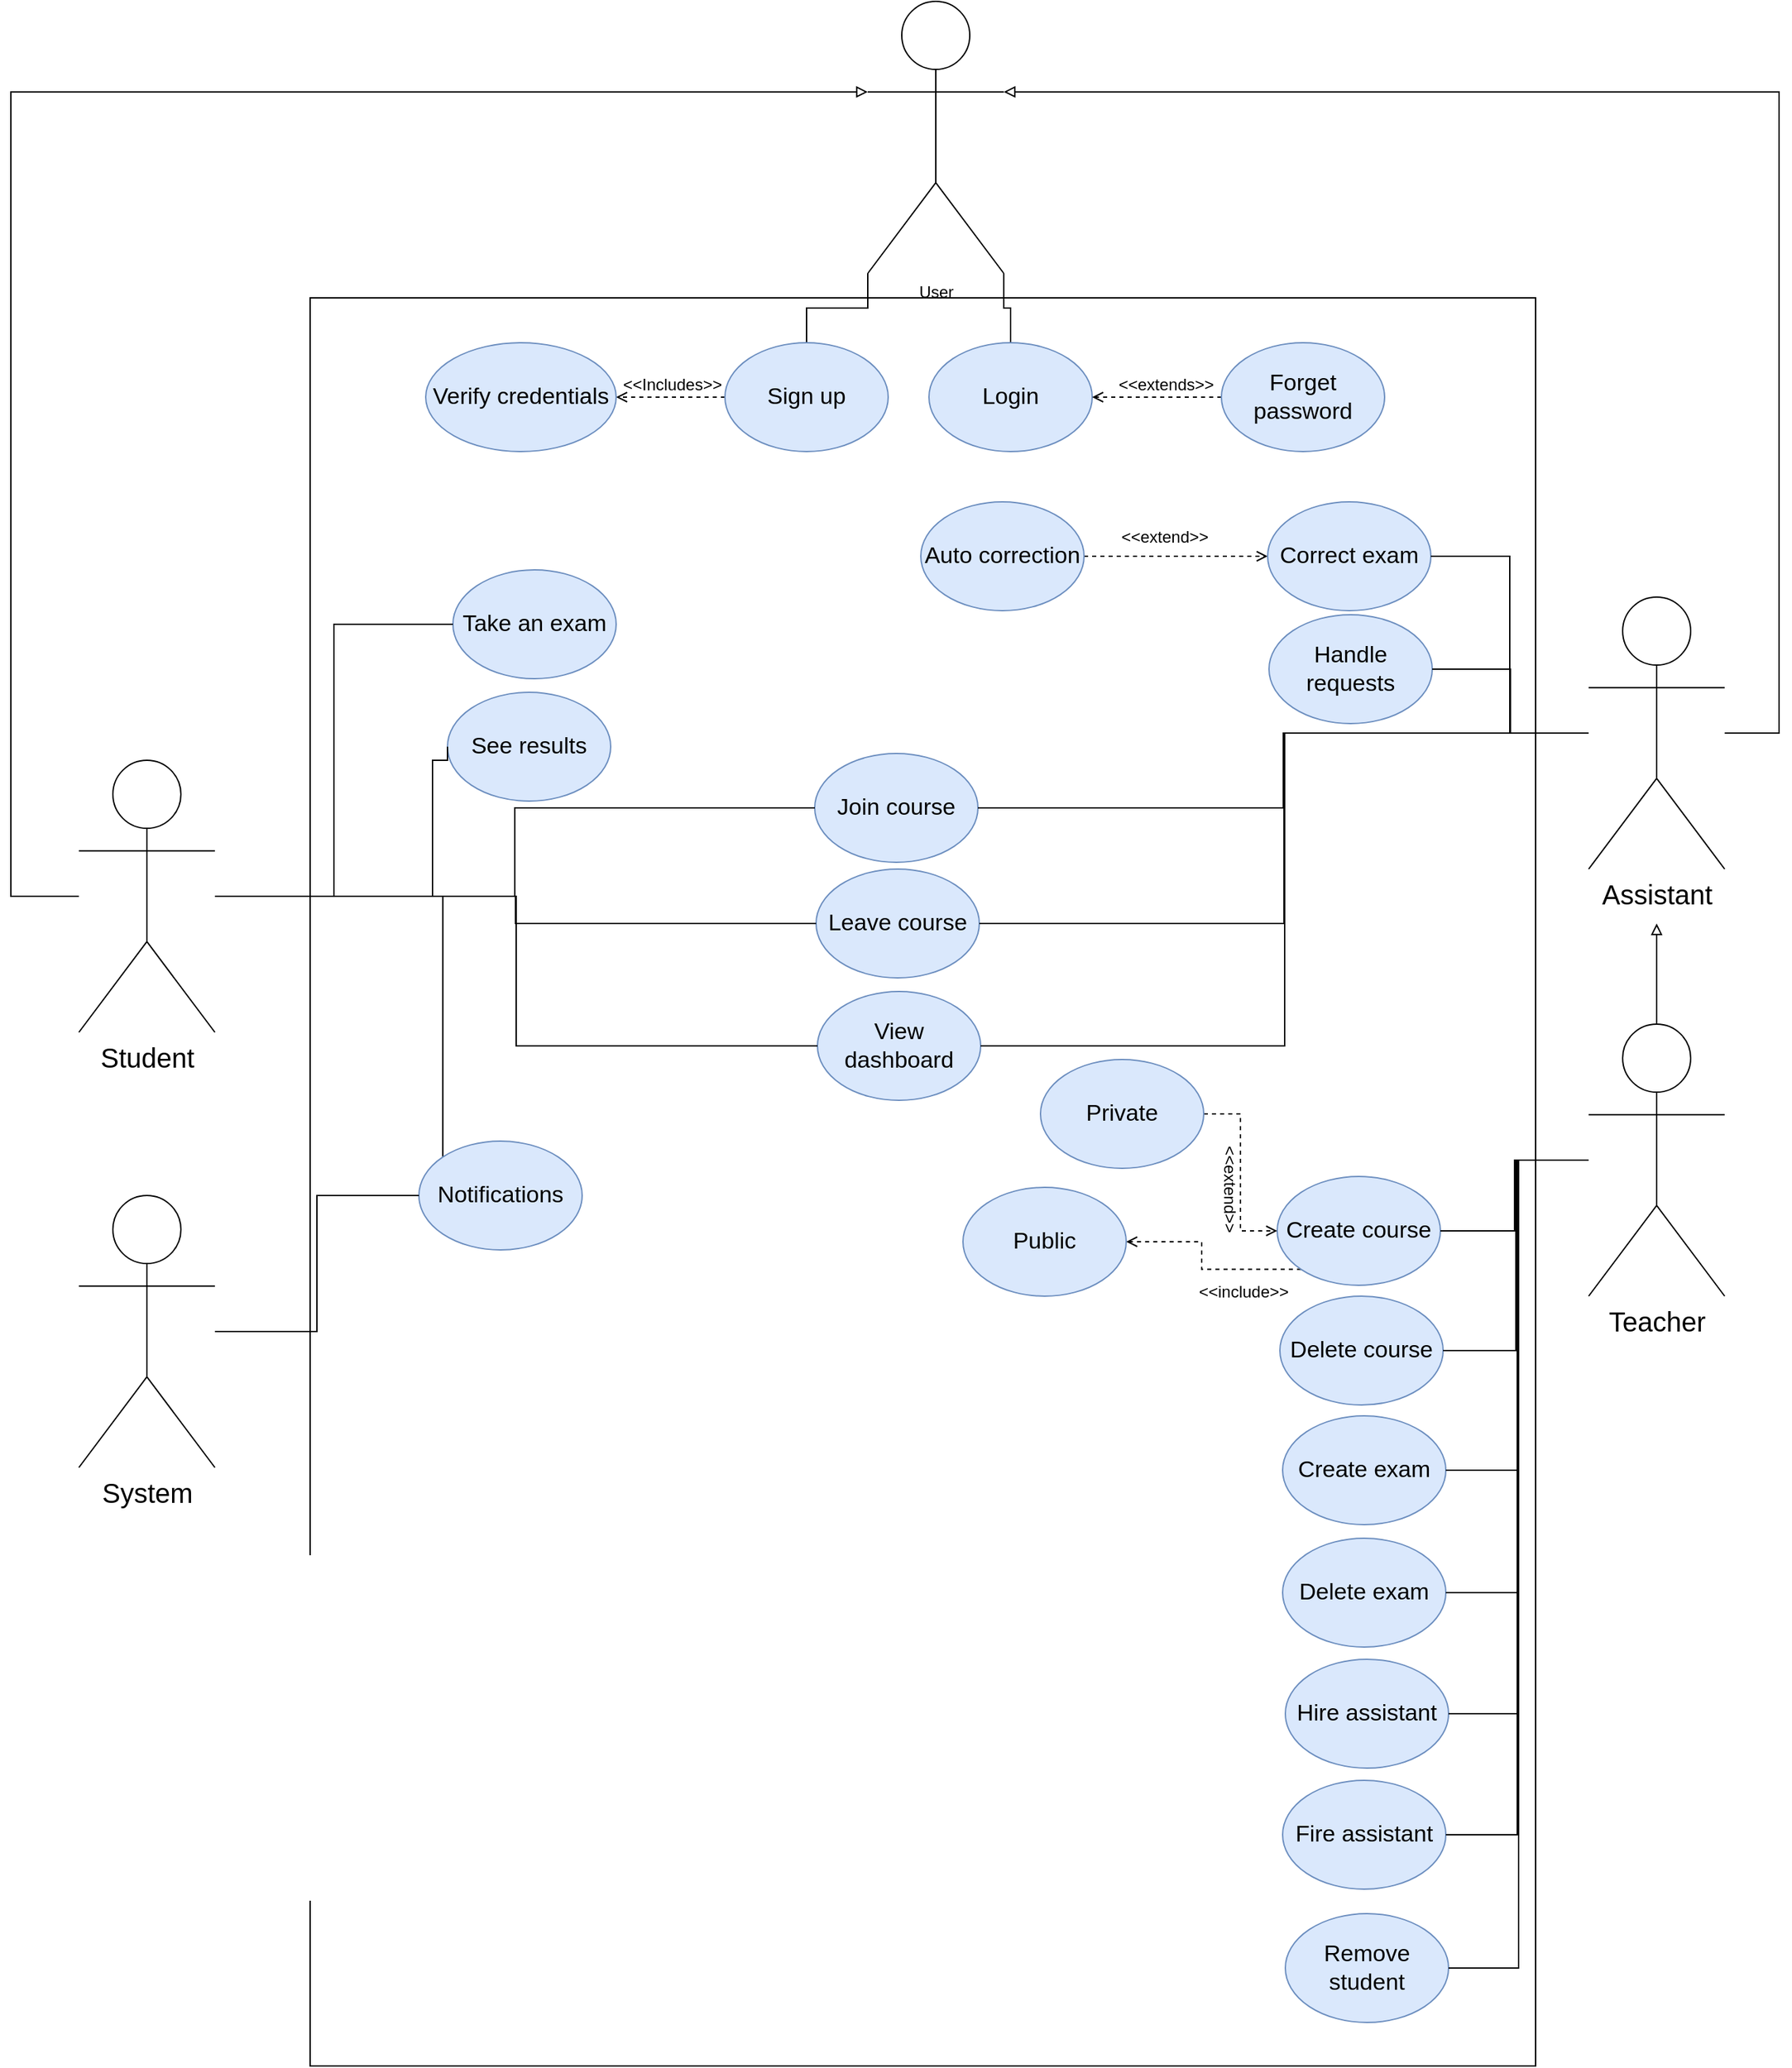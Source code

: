 <mxfile version="15.8.7" type="device"><diagram id="ee5e20sq1DrPLYwPdqHG" name="Page-1"><mxGraphModel dx="1718" dy="1653" grid="1" gridSize="10" guides="1" tooltips="1" connect="1" arrows="1" fold="1" page="1" pageScale="1" pageWidth="850" pageHeight="1100" math="0" shadow="0"><root><mxCell id="0"/><mxCell id="1" parent="0"/><mxCell id="jBrUZBKzbNwJ7REFAmKm-282" value="" style="whiteSpace=wrap;html=1;fontSize=20;" vertex="1" parent="1"><mxGeometry x="-470" y="80" width="901" height="1300" as="geometry"/></mxCell><mxCell id="jBrUZBKzbNwJ7REFAmKm-221" style="edgeStyle=orthogonalEdgeStyle;rounded=0;orthogonalLoop=1;jettySize=auto;html=1;entryX=0.5;entryY=0;entryDx=0;entryDy=0;fontSize=20;endArrow=none;endFill=0;strokeWidth=1;exitX=0;exitY=1;exitDx=0;exitDy=0;exitPerimeter=0;" edge="1" parent="1" source="jBrUZBKzbNwJ7REFAmKm-224" target="jBrUZBKzbNwJ7REFAmKm-226"><mxGeometry relative="1" as="geometry"/></mxCell><mxCell id="jBrUZBKzbNwJ7REFAmKm-222" style="edgeStyle=orthogonalEdgeStyle;rounded=0;orthogonalLoop=1;jettySize=auto;html=1;entryX=0.5;entryY=0;entryDx=0;entryDy=0;fontSize=20;endArrow=none;endFill=0;strokeWidth=1;exitX=1;exitY=1;exitDx=0;exitDy=0;exitPerimeter=0;" edge="1" parent="1" source="jBrUZBKzbNwJ7REFAmKm-224" target="jBrUZBKzbNwJ7REFAmKm-227"><mxGeometry relative="1" as="geometry"/></mxCell><mxCell id="jBrUZBKzbNwJ7REFAmKm-224" value="User" style="shape=umlActor;verticalLabelPosition=bottom;verticalAlign=top;html=1;" vertex="1" parent="1"><mxGeometry x="-60" y="-138" width="100" height="200" as="geometry"/></mxCell><mxCell id="jBrUZBKzbNwJ7REFAmKm-225" style="edgeStyle=orthogonalEdgeStyle;rounded=0;orthogonalLoop=1;jettySize=auto;html=1;entryX=1;entryY=0.5;entryDx=0;entryDy=0;dashed=1;fontSize=12;endArrow=open;endFill=0;" edge="1" parent="1" source="jBrUZBKzbNwJ7REFAmKm-226" target="jBrUZBKzbNwJ7REFAmKm-229"><mxGeometry relative="1" as="geometry"/></mxCell><mxCell id="jBrUZBKzbNwJ7REFAmKm-226" value="&lt;font style=&quot;font-size: 17px&quot;&gt;Sign up&lt;/font&gt;" style="ellipse;whiteSpace=wrap;html=1;fillColor=#dae8fc;strokeColor=#6c8ebf;" vertex="1" parent="1"><mxGeometry x="-165" y="113" width="120" height="80" as="geometry"/></mxCell><mxCell id="jBrUZBKzbNwJ7REFAmKm-227" value="&lt;font style=&quot;font-size: 17px&quot;&gt;Login&lt;/font&gt;" style="ellipse;whiteSpace=wrap;html=1;fillColor=#dae8fc;strokeColor=#6c8ebf;" vertex="1" parent="1"><mxGeometry x="-15" y="113" width="120" height="80" as="geometry"/></mxCell><mxCell id="jBrUZBKzbNwJ7REFAmKm-228" value="&lt;font style=&quot;font-size: 17px&quot;&gt;Take an exam&lt;/font&gt;" style="ellipse;whiteSpace=wrap;html=1;fillColor=#dae8fc;strokeColor=#6c8ebf;" vertex="1" parent="1"><mxGeometry x="-365" y="280" width="120" height="80" as="geometry"/></mxCell><mxCell id="jBrUZBKzbNwJ7REFAmKm-229" value="&lt;font style=&quot;font-size: 17px&quot;&gt;Verify&amp;nbsp;credentials&lt;/font&gt;" style="ellipse;whiteSpace=wrap;html=1;fillColor=#dae8fc;strokeColor=#6c8ebf;" vertex="1" parent="1"><mxGeometry x="-385" y="113" width="140" height="80" as="geometry"/></mxCell><mxCell id="jBrUZBKzbNwJ7REFAmKm-230" style="edgeStyle=orthogonalEdgeStyle;rounded=0;orthogonalLoop=1;jettySize=auto;html=1;dashed=1;fontSize=17;endArrow=open;endFill=0;entryX=1;entryY=0.5;entryDx=0;entryDy=0;" edge="1" parent="1" source="jBrUZBKzbNwJ7REFAmKm-231" target="jBrUZBKzbNwJ7REFAmKm-227"><mxGeometry relative="1" as="geometry"><mxPoint x="110" y="181" as="targetPoint"/></mxGeometry></mxCell><mxCell id="jBrUZBKzbNwJ7REFAmKm-231" value="&lt;font style=&quot;font-size: 17px&quot;&gt;Forget password&lt;/font&gt;" style="ellipse;whiteSpace=wrap;html=1;fillColor=#dae8fc;strokeColor=#6c8ebf;" vertex="1" parent="1"><mxGeometry x="200" y="113" width="120" height="80" as="geometry"/></mxCell><mxCell id="jBrUZBKzbNwJ7REFAmKm-232" value="&lt;font style=&quot;font-size: 12px&quot;&gt;&amp;lt;&amp;lt;Includes&amp;gt;&amp;gt;&lt;/font&gt;" style="text;html=1;align=center;verticalAlign=middle;resizable=0;points=[];autosize=1;strokeColor=none;fillColor=none;fontSize=17;" vertex="1" parent="1"><mxGeometry x="-249" y="128" width="90" height="30" as="geometry"/></mxCell><mxCell id="jBrUZBKzbNwJ7REFAmKm-233" value="&lt;font style=&quot;font-size: 12px&quot;&gt;&amp;lt;&amp;lt;extends&amp;gt;&amp;gt;&lt;/font&gt;" style="text;html=1;align=center;verticalAlign=middle;resizable=0;points=[];autosize=1;strokeColor=none;fillColor=none;fontSize=17;" vertex="1" parent="1"><mxGeometry x="114" y="128" width="90" height="30" as="geometry"/></mxCell><mxCell id="jBrUZBKzbNwJ7REFAmKm-234" value="&lt;font style=&quot;font-size: 17px&quot;&gt;Join course&lt;/font&gt;" style="ellipse;whiteSpace=wrap;html=1;fillColor=#dae8fc;strokeColor=#6c8ebf;" vertex="1" parent="1"><mxGeometry x="-99" y="415" width="120" height="80" as="geometry"/></mxCell><mxCell id="jBrUZBKzbNwJ7REFAmKm-235" value="&lt;font style=&quot;font-size: 17px&quot;&gt;Leave course&lt;/font&gt;" style="ellipse;whiteSpace=wrap;html=1;fillColor=#dae8fc;strokeColor=#6c8ebf;" vertex="1" parent="1"><mxGeometry x="-98" y="500" width="120" height="80" as="geometry"/></mxCell><mxCell id="jBrUZBKzbNwJ7REFAmKm-236" value="&lt;font style=&quot;font-size: 17px&quot;&gt;View dashboard&lt;/font&gt;" style="ellipse;whiteSpace=wrap;html=1;fillColor=#dae8fc;strokeColor=#6c8ebf;" vertex="1" parent="1"><mxGeometry x="-97" y="590" width="120" height="80" as="geometry"/></mxCell><mxCell id="jBrUZBKzbNwJ7REFAmKm-237" value="&lt;font style=&quot;font-size: 17px&quot;&gt;See results&lt;/font&gt;" style="ellipse;whiteSpace=wrap;html=1;fillColor=#dae8fc;strokeColor=#6c8ebf;" vertex="1" parent="1"><mxGeometry x="-369" y="370" width="120" height="80" as="geometry"/></mxCell><mxCell id="jBrUZBKzbNwJ7REFAmKm-238" style="edgeStyle=orthogonalEdgeStyle;rounded=0;orthogonalLoop=1;jettySize=auto;html=1;dashed=1;fontSize=12;endArrow=open;endFill=0;exitX=1;exitY=0.5;exitDx=0;exitDy=0;" edge="1" parent="1" source="jBrUZBKzbNwJ7REFAmKm-249" target="jBrUZBKzbNwJ7REFAmKm-239"><mxGeometry relative="1" as="geometry"/></mxCell><mxCell id="jBrUZBKzbNwJ7REFAmKm-239" value="&lt;span style=&quot;font-size: 17px&quot;&gt;Correct exam&lt;/span&gt;" style="ellipse;whiteSpace=wrap;html=1;fillColor=#dae8fc;strokeColor=#6c8ebf;" vertex="1" parent="1"><mxGeometry x="234" y="230" width="120" height="80" as="geometry"/></mxCell><mxCell id="jBrUZBKzbNwJ7REFAmKm-240" value="&lt;font style=&quot;font-size: 17px&quot;&gt;Handle requests&lt;/font&gt;" style="ellipse;whiteSpace=wrap;html=1;fillColor=#dae8fc;strokeColor=#6c8ebf;" vertex="1" parent="1"><mxGeometry x="235" y="313" width="120" height="80" as="geometry"/></mxCell><mxCell id="jBrUZBKzbNwJ7REFAmKm-241" style="edgeStyle=orthogonalEdgeStyle;rounded=0;orthogonalLoop=1;jettySize=auto;html=1;entryX=1;entryY=0.5;entryDx=0;entryDy=0;dashed=1;fontSize=12;endArrow=open;endFill=0;exitX=0;exitY=1;exitDx=0;exitDy=0;" edge="1" parent="1" source="jBrUZBKzbNwJ7REFAmKm-242" target="jBrUZBKzbNwJ7REFAmKm-254"><mxGeometry relative="1" as="geometry"><mxPoint x="111" y="774" as="targetPoint"/></mxGeometry></mxCell><mxCell id="jBrUZBKzbNwJ7REFAmKm-242" value="&lt;font style=&quot;font-size: 17px&quot;&gt;Create course&lt;/font&gt;" style="ellipse;whiteSpace=wrap;html=1;fillColor=#dae8fc;strokeColor=#6c8ebf;" vertex="1" parent="1"><mxGeometry x="241" y="726" width="120" height="80" as="geometry"/></mxCell><mxCell id="jBrUZBKzbNwJ7REFAmKm-243" value="&lt;font style=&quot;font-size: 17px&quot;&gt;Delete course&lt;/font&gt;" style="ellipse;whiteSpace=wrap;html=1;fillColor=#dae8fc;strokeColor=#6c8ebf;" vertex="1" parent="1"><mxGeometry x="243" y="814" width="120" height="80" as="geometry"/></mxCell><mxCell id="jBrUZBKzbNwJ7REFAmKm-244" value="&lt;font style=&quot;font-size: 17px&quot;&gt;Create exam&lt;/font&gt;" style="ellipse;whiteSpace=wrap;html=1;fillColor=#dae8fc;strokeColor=#6c8ebf;" vertex="1" parent="1"><mxGeometry x="245" y="902" width="120" height="80" as="geometry"/></mxCell><mxCell id="jBrUZBKzbNwJ7REFAmKm-245" value="&lt;span style=&quot;font-size: 17px&quot;&gt;Delete exam&lt;/span&gt;" style="ellipse;whiteSpace=wrap;html=1;fillColor=#dae8fc;strokeColor=#6c8ebf;" vertex="1" parent="1"><mxGeometry x="245" y="992" width="120" height="80" as="geometry"/></mxCell><mxCell id="jBrUZBKzbNwJ7REFAmKm-246" value="&lt;span style=&quot;font-size: 17px&quot;&gt;Hire assistant&lt;/span&gt;" style="ellipse;whiteSpace=wrap;html=1;fillColor=#dae8fc;strokeColor=#6c8ebf;" vertex="1" parent="1"><mxGeometry x="247" y="1081" width="120" height="80" as="geometry"/></mxCell><mxCell id="jBrUZBKzbNwJ7REFAmKm-247" value="&lt;span style=&quot;font-size: 17px&quot;&gt;Fire assistant&lt;/span&gt;" style="ellipse;whiteSpace=wrap;html=1;fillColor=#dae8fc;strokeColor=#6c8ebf;" vertex="1" parent="1"><mxGeometry x="245" y="1170" width="120" height="80" as="geometry"/></mxCell><mxCell id="jBrUZBKzbNwJ7REFAmKm-248" value="&lt;span style=&quot;font-size: 17px&quot;&gt;Remove student&lt;/span&gt;" style="ellipse;whiteSpace=wrap;html=1;fillColor=#dae8fc;strokeColor=#6c8ebf;" vertex="1" parent="1"><mxGeometry x="247" y="1268" width="120" height="80" as="geometry"/></mxCell><mxCell id="jBrUZBKzbNwJ7REFAmKm-249" value="&lt;span style=&quot;font-size: 17px&quot;&gt;Auto correction&lt;/span&gt;" style="ellipse;whiteSpace=wrap;html=1;fillColor=#dae8fc;strokeColor=#6c8ebf;" vertex="1" parent="1"><mxGeometry x="-21" y="230" width="120" height="80" as="geometry"/></mxCell><mxCell id="jBrUZBKzbNwJ7REFAmKm-250" value="&lt;font style=&quot;font-size: 12px&quot;&gt;&amp;lt;&amp;lt;extend&amp;gt;&amp;gt;&lt;/font&gt;" style="text;html=1;align=center;verticalAlign=middle;resizable=0;points=[];autosize=1;strokeColor=none;fillColor=none;fontSize=17;" vertex="1" parent="1"><mxGeometry x="118" y="240" width="80" height="30" as="geometry"/></mxCell><mxCell id="jBrUZBKzbNwJ7REFAmKm-251" style="edgeStyle=orthogonalEdgeStyle;rounded=0;orthogonalLoop=1;jettySize=auto;html=1;entryX=0;entryY=0.5;entryDx=0;entryDy=0;dashed=1;fontSize=12;endArrow=open;endFill=0;" edge="1" parent="1" source="jBrUZBKzbNwJ7REFAmKm-252" target="jBrUZBKzbNwJ7REFAmKm-242"><mxGeometry relative="1" as="geometry"/></mxCell><mxCell id="jBrUZBKzbNwJ7REFAmKm-252" value="&lt;span style=&quot;font-size: 17px&quot;&gt;Private&lt;/span&gt;" style="ellipse;whiteSpace=wrap;html=1;fillColor=#dae8fc;strokeColor=#6c8ebf;" vertex="1" parent="1"><mxGeometry x="67" y="640" width="120" height="80" as="geometry"/></mxCell><mxCell id="jBrUZBKzbNwJ7REFAmKm-253" value="&lt;font style=&quot;font-size: 12px&quot;&gt;&amp;lt;&amp;lt;extend&amp;gt;&amp;gt;&lt;/font&gt;" style="text;html=1;align=center;verticalAlign=middle;resizable=0;points=[];autosize=1;strokeColor=none;fillColor=none;fontSize=17;rotation=90;" vertex="1" parent="1"><mxGeometry x="167" y="720" width="80" height="30" as="geometry"/></mxCell><mxCell id="jBrUZBKzbNwJ7REFAmKm-254" value="&lt;span style=&quot;font-size: 17px&quot;&gt;Public&lt;/span&gt;" style="ellipse;whiteSpace=wrap;html=1;fillColor=#dae8fc;strokeColor=#6c8ebf;" vertex="1" parent="1"><mxGeometry x="10" y="734" width="120" height="80" as="geometry"/></mxCell><mxCell id="jBrUZBKzbNwJ7REFAmKm-255" value="&lt;font style=&quot;font-size: 12px&quot;&gt;&amp;lt;&amp;lt;include&amp;gt;&amp;gt;&lt;/font&gt;" style="text;html=1;align=center;verticalAlign=middle;resizable=0;points=[];autosize=1;strokeColor=none;fillColor=none;fontSize=17;" vertex="1" parent="1"><mxGeometry x="176" y="795" width="80" height="30" as="geometry"/></mxCell><mxCell id="jBrUZBKzbNwJ7REFAmKm-256" style="edgeStyle=orthogonalEdgeStyle;rounded=0;orthogonalLoop=1;jettySize=auto;html=1;entryX=0;entryY=0.5;entryDx=0;entryDy=0;fontSize=20;endArrow=none;endFill=0;strokeWidth=1;" edge="1" parent="1" source="jBrUZBKzbNwJ7REFAmKm-261" target="jBrUZBKzbNwJ7REFAmKm-234"><mxGeometry relative="1" as="geometry"/></mxCell><mxCell id="jBrUZBKzbNwJ7REFAmKm-257" style="edgeStyle=orthogonalEdgeStyle;rounded=0;orthogonalLoop=1;jettySize=auto;html=1;entryX=0;entryY=0.5;entryDx=0;entryDy=0;fontSize=20;endArrow=none;endFill=0;strokeWidth=1;" edge="1" parent="1" source="jBrUZBKzbNwJ7REFAmKm-261" target="jBrUZBKzbNwJ7REFAmKm-235"><mxGeometry relative="1" as="geometry"/></mxCell><mxCell id="jBrUZBKzbNwJ7REFAmKm-258" style="edgeStyle=orthogonalEdgeStyle;rounded=0;orthogonalLoop=1;jettySize=auto;html=1;entryX=0;entryY=0.5;entryDx=0;entryDy=0;fontSize=20;endArrow=none;endFill=0;strokeWidth=1;" edge="1" parent="1" source="jBrUZBKzbNwJ7REFAmKm-261" target="jBrUZBKzbNwJ7REFAmKm-228"><mxGeometry relative="1" as="geometry"/></mxCell><mxCell id="jBrUZBKzbNwJ7REFAmKm-259" style="edgeStyle=orthogonalEdgeStyle;rounded=0;orthogonalLoop=1;jettySize=auto;html=1;entryX=0;entryY=0.5;entryDx=0;entryDy=0;fontSize=20;endArrow=none;endFill=0;strokeWidth=1;" edge="1" parent="1" source="jBrUZBKzbNwJ7REFAmKm-261" target="jBrUZBKzbNwJ7REFAmKm-237"><mxGeometry relative="1" as="geometry"><Array as="points"><mxPoint x="-380" y="520"/><mxPoint x="-380" y="420"/></Array></mxGeometry></mxCell><mxCell id="jBrUZBKzbNwJ7REFAmKm-260" style="edgeStyle=orthogonalEdgeStyle;rounded=0;orthogonalLoop=1;jettySize=auto;html=1;entryX=0;entryY=0.5;entryDx=0;entryDy=0;fontSize=20;endArrow=none;endFill=0;strokeWidth=1;" edge="1" parent="1" source="jBrUZBKzbNwJ7REFAmKm-261" target="jBrUZBKzbNwJ7REFAmKm-236"><mxGeometry relative="1" as="geometry"/></mxCell><mxCell id="jBrUZBKzbNwJ7REFAmKm-281" style="edgeStyle=orthogonalEdgeStyle;rounded=0;orthogonalLoop=1;jettySize=auto;html=1;entryX=0;entryY=0.333;entryDx=0;entryDy=0;entryPerimeter=0;fontSize=20;endArrow=block;endFill=0;strokeWidth=1;" edge="1" parent="1" source="jBrUZBKzbNwJ7REFAmKm-261" target="jBrUZBKzbNwJ7REFAmKm-224"><mxGeometry relative="1" as="geometry"><Array as="points"><mxPoint x="-690" y="520"/><mxPoint x="-690" y="-71"/></Array></mxGeometry></mxCell><mxCell id="jBrUZBKzbNwJ7REFAmKm-286" style="edgeStyle=orthogonalEdgeStyle;rounded=0;orthogonalLoop=1;jettySize=auto;html=1;entryX=0;entryY=0;entryDx=0;entryDy=0;fontSize=20;endArrow=none;endFill=0;strokeWidth=1;" edge="1" parent="1" source="jBrUZBKzbNwJ7REFAmKm-261" target="jBrUZBKzbNwJ7REFAmKm-283"><mxGeometry relative="1" as="geometry"/></mxCell><mxCell id="jBrUZBKzbNwJ7REFAmKm-261" value="&lt;font style=&quot;font-size: 20px&quot;&gt;Student&lt;/font&gt;" style="shape=umlActor;verticalLabelPosition=bottom;verticalAlign=top;html=1;" vertex="1" parent="1"><mxGeometry x="-640" y="420" width="100" height="200" as="geometry"/></mxCell><mxCell id="jBrUZBKzbNwJ7REFAmKm-271" style="edgeStyle=orthogonalEdgeStyle;rounded=0;orthogonalLoop=1;jettySize=auto;html=1;entryX=1;entryY=0.5;entryDx=0;entryDy=0;fontSize=20;endArrow=none;endFill=0;strokeWidth=1;" edge="1" parent="1" source="jBrUZBKzbNwJ7REFAmKm-264" target="jBrUZBKzbNwJ7REFAmKm-242"><mxGeometry relative="1" as="geometry"/></mxCell><mxCell id="jBrUZBKzbNwJ7REFAmKm-272" style="edgeStyle=orthogonalEdgeStyle;rounded=0;orthogonalLoop=1;jettySize=auto;html=1;entryX=1;entryY=0.5;entryDx=0;entryDy=0;fontSize=20;endArrow=none;endFill=0;strokeWidth=1;" edge="1" parent="1" source="jBrUZBKzbNwJ7REFAmKm-264" target="jBrUZBKzbNwJ7REFAmKm-243"><mxGeometry relative="1" as="geometry"/></mxCell><mxCell id="jBrUZBKzbNwJ7REFAmKm-273" style="edgeStyle=orthogonalEdgeStyle;rounded=0;orthogonalLoop=1;jettySize=auto;html=1;entryX=1;entryY=0.5;entryDx=0;entryDy=0;fontSize=20;endArrow=none;endFill=0;strokeWidth=1;" edge="1" parent="1" source="jBrUZBKzbNwJ7REFAmKm-264" target="jBrUZBKzbNwJ7REFAmKm-244"><mxGeometry relative="1" as="geometry"/></mxCell><mxCell id="jBrUZBKzbNwJ7REFAmKm-274" style="edgeStyle=orthogonalEdgeStyle;rounded=0;orthogonalLoop=1;jettySize=auto;html=1;entryX=1;entryY=0.5;entryDx=0;entryDy=0;fontSize=20;endArrow=none;endFill=0;strokeWidth=1;" edge="1" parent="1" source="jBrUZBKzbNwJ7REFAmKm-264" target="jBrUZBKzbNwJ7REFAmKm-245"><mxGeometry relative="1" as="geometry"/></mxCell><mxCell id="jBrUZBKzbNwJ7REFAmKm-275" style="edgeStyle=orthogonalEdgeStyle;rounded=0;orthogonalLoop=1;jettySize=auto;html=1;entryX=1;entryY=0.5;entryDx=0;entryDy=0;fontSize=20;endArrow=none;endFill=0;strokeWidth=1;" edge="1" parent="1" source="jBrUZBKzbNwJ7REFAmKm-264" target="jBrUZBKzbNwJ7REFAmKm-246"><mxGeometry relative="1" as="geometry"/></mxCell><mxCell id="jBrUZBKzbNwJ7REFAmKm-276" style="edgeStyle=orthogonalEdgeStyle;rounded=0;orthogonalLoop=1;jettySize=auto;html=1;entryX=1;entryY=0.5;entryDx=0;entryDy=0;fontSize=20;endArrow=none;endFill=0;strokeWidth=1;" edge="1" parent="1" source="jBrUZBKzbNwJ7REFAmKm-264" target="jBrUZBKzbNwJ7REFAmKm-247"><mxGeometry relative="1" as="geometry"/></mxCell><mxCell id="jBrUZBKzbNwJ7REFAmKm-277" style="edgeStyle=orthogonalEdgeStyle;rounded=0;orthogonalLoop=1;jettySize=auto;html=1;entryX=1;entryY=0.5;entryDx=0;entryDy=0;fontSize=20;endArrow=none;endFill=0;strokeWidth=1;" edge="1" parent="1" source="jBrUZBKzbNwJ7REFAmKm-264" target="jBrUZBKzbNwJ7REFAmKm-248"><mxGeometry relative="1" as="geometry"/></mxCell><mxCell id="jBrUZBKzbNwJ7REFAmKm-278" style="edgeStyle=orthogonalEdgeStyle;rounded=0;orthogonalLoop=1;jettySize=auto;html=1;fontSize=20;endArrow=block;endFill=0;strokeWidth=1;" edge="1" parent="1" source="jBrUZBKzbNwJ7REFAmKm-264"><mxGeometry relative="1" as="geometry"><mxPoint x="520" y="540" as="targetPoint"/></mxGeometry></mxCell><mxCell id="jBrUZBKzbNwJ7REFAmKm-264" value="&lt;font size=&quot;1&quot;&gt;&lt;span style=&quot;font-size: 20px&quot;&gt;Teacher&lt;/span&gt;&lt;/font&gt;" style="shape=umlActor;verticalLabelPosition=bottom;verticalAlign=top;html=1;" vertex="1" parent="1"><mxGeometry x="470" y="614" width="100" height="200" as="geometry"/></mxCell><mxCell id="jBrUZBKzbNwJ7REFAmKm-265" style="edgeStyle=orthogonalEdgeStyle;rounded=0;orthogonalLoop=1;jettySize=auto;html=1;entryX=1;entryY=0.5;entryDx=0;entryDy=0;fontSize=20;endArrow=none;endFill=0;strokeWidth=1;" edge="1" parent="1" source="jBrUZBKzbNwJ7REFAmKm-270" target="jBrUZBKzbNwJ7REFAmKm-239"><mxGeometry relative="1" as="geometry"/></mxCell><mxCell id="jBrUZBKzbNwJ7REFAmKm-266" style="edgeStyle=orthogonalEdgeStyle;rounded=0;orthogonalLoop=1;jettySize=auto;html=1;entryX=1;entryY=0.5;entryDx=0;entryDy=0;fontSize=20;endArrow=none;endFill=0;strokeWidth=1;" edge="1" parent="1" source="jBrUZBKzbNwJ7REFAmKm-270" target="jBrUZBKzbNwJ7REFAmKm-240"><mxGeometry relative="1" as="geometry"/></mxCell><mxCell id="jBrUZBKzbNwJ7REFAmKm-267" style="edgeStyle=orthogonalEdgeStyle;rounded=0;orthogonalLoop=1;jettySize=auto;html=1;entryX=1;entryY=0.5;entryDx=0;entryDy=0;fontSize=20;endArrow=none;endFill=0;strokeWidth=1;" edge="1" parent="1" source="jBrUZBKzbNwJ7REFAmKm-270" target="jBrUZBKzbNwJ7REFAmKm-234"><mxGeometry relative="1" as="geometry"/></mxCell><mxCell id="jBrUZBKzbNwJ7REFAmKm-268" style="edgeStyle=orthogonalEdgeStyle;rounded=0;orthogonalLoop=1;jettySize=auto;html=1;entryX=1;entryY=0.5;entryDx=0;entryDy=0;fontSize=20;endArrow=none;endFill=0;strokeWidth=1;" edge="1" parent="1" source="jBrUZBKzbNwJ7REFAmKm-270" target="jBrUZBKzbNwJ7REFAmKm-235"><mxGeometry relative="1" as="geometry"/></mxCell><mxCell id="jBrUZBKzbNwJ7REFAmKm-269" style="edgeStyle=orthogonalEdgeStyle;rounded=0;orthogonalLoop=1;jettySize=auto;html=1;entryX=1;entryY=0.5;entryDx=0;entryDy=0;fontSize=20;endArrow=none;endFill=0;strokeWidth=1;" edge="1" parent="1" source="jBrUZBKzbNwJ7REFAmKm-270" target="jBrUZBKzbNwJ7REFAmKm-236"><mxGeometry relative="1" as="geometry"/></mxCell><mxCell id="jBrUZBKzbNwJ7REFAmKm-280" style="edgeStyle=orthogonalEdgeStyle;rounded=0;orthogonalLoop=1;jettySize=auto;html=1;entryX=1;entryY=0.333;entryDx=0;entryDy=0;entryPerimeter=0;fontSize=20;endArrow=block;endFill=0;strokeWidth=1;" edge="1" parent="1" source="jBrUZBKzbNwJ7REFAmKm-270" target="jBrUZBKzbNwJ7REFAmKm-224"><mxGeometry relative="1" as="geometry"><Array as="points"><mxPoint x="610" y="400"/><mxPoint x="610" y="-71"/></Array></mxGeometry></mxCell><mxCell id="jBrUZBKzbNwJ7REFAmKm-270" value="&lt;font size=&quot;1&quot;&gt;&lt;span style=&quot;font-size: 20px&quot;&gt;Assistant&lt;/span&gt;&lt;/font&gt;" style="shape=umlActor;verticalLabelPosition=bottom;verticalAlign=top;html=1;" vertex="1" parent="1"><mxGeometry x="470" y="300" width="100" height="200" as="geometry"/></mxCell><mxCell id="jBrUZBKzbNwJ7REFAmKm-283" value="&lt;font style=&quot;font-size: 17px&quot;&gt;Notifications&lt;/font&gt;" style="ellipse;whiteSpace=wrap;html=1;fillColor=#dae8fc;strokeColor=#6c8ebf;" vertex="1" parent="1"><mxGeometry x="-390" y="700" width="120" height="80" as="geometry"/></mxCell><mxCell id="jBrUZBKzbNwJ7REFAmKm-285" style="edgeStyle=orthogonalEdgeStyle;rounded=0;orthogonalLoop=1;jettySize=auto;html=1;entryX=0;entryY=0.5;entryDx=0;entryDy=0;fontSize=20;endArrow=none;endFill=0;strokeWidth=1;" edge="1" parent="1" source="jBrUZBKzbNwJ7REFAmKm-284" target="jBrUZBKzbNwJ7REFAmKm-283"><mxGeometry relative="1" as="geometry"/></mxCell><mxCell id="jBrUZBKzbNwJ7REFAmKm-284" value="&lt;font style=&quot;font-size: 20px&quot;&gt;System&lt;/font&gt;" style="shape=umlActor;verticalLabelPosition=bottom;verticalAlign=top;html=1;" vertex="1" parent="1"><mxGeometry x="-640" y="740" width="100" height="200" as="geometry"/></mxCell></root></mxGraphModel></diagram></mxfile>